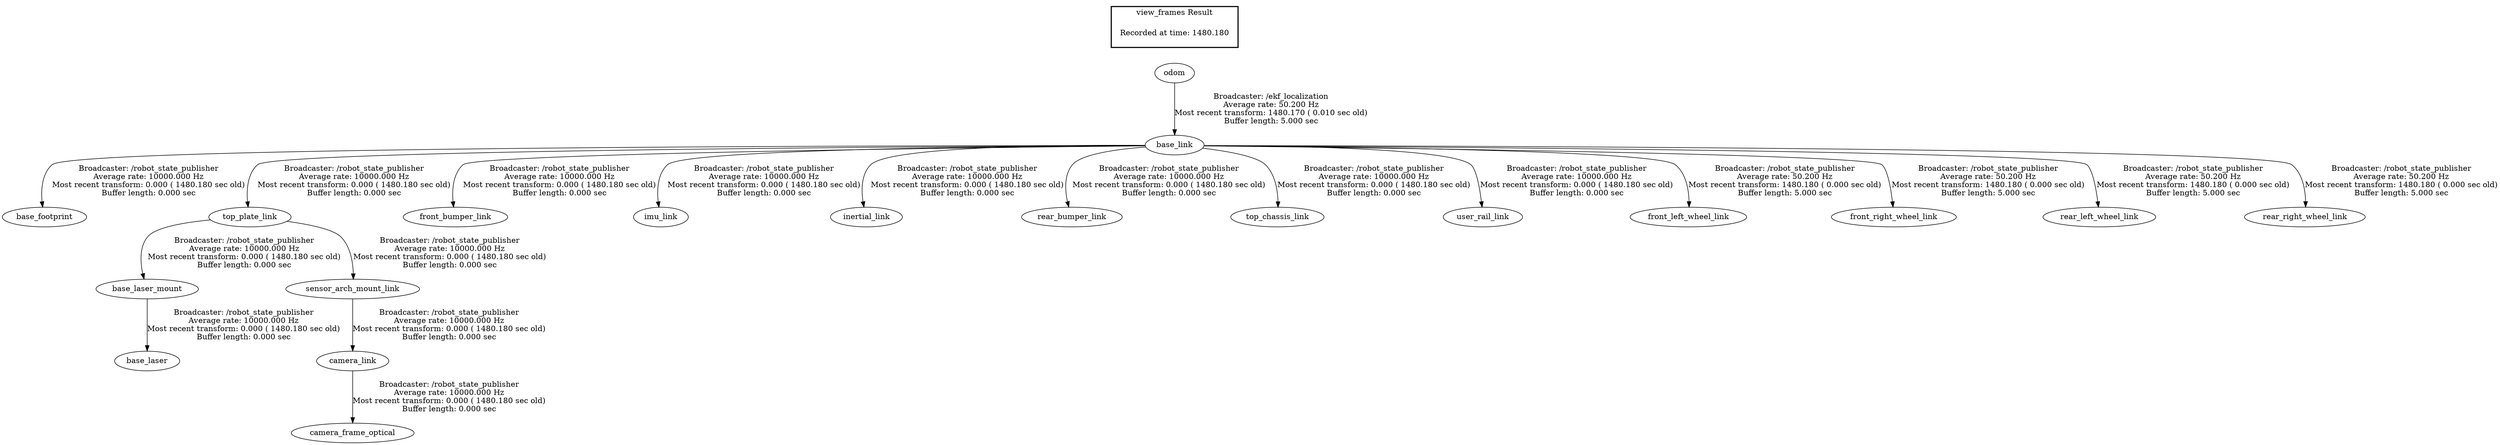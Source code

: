 digraph G {
"odom" -> "base_link"[label="Broadcaster: /ekf_localization\nAverage rate: 50.200 Hz\nMost recent transform: 1480.170 ( 0.010 sec old)\nBuffer length: 5.000 sec\n"];
"base_link" -> "base_footprint"[label="Broadcaster: /robot_state_publisher\nAverage rate: 10000.000 Hz\nMost recent transform: 0.000 ( 1480.180 sec old)\nBuffer length: 0.000 sec\n"];
"base_laser_mount" -> "base_laser"[label="Broadcaster: /robot_state_publisher\nAverage rate: 10000.000 Hz\nMost recent transform: 0.000 ( 1480.180 sec old)\nBuffer length: 0.000 sec\n"];
"top_plate_link" -> "base_laser_mount"[label="Broadcaster: /robot_state_publisher\nAverage rate: 10000.000 Hz\nMost recent transform: 0.000 ( 1480.180 sec old)\nBuffer length: 0.000 sec\n"];
"camera_link" -> "camera_frame_optical"[label="Broadcaster: /robot_state_publisher\nAverage rate: 10000.000 Hz\nMost recent transform: 0.000 ( 1480.180 sec old)\nBuffer length: 0.000 sec\n"];
"sensor_arch_mount_link" -> "camera_link"[label="Broadcaster: /robot_state_publisher\nAverage rate: 10000.000 Hz\nMost recent transform: 0.000 ( 1480.180 sec old)\nBuffer length: 0.000 sec\n"];
"base_link" -> "front_bumper_link"[label="Broadcaster: /robot_state_publisher\nAverage rate: 10000.000 Hz\nMost recent transform: 0.000 ( 1480.180 sec old)\nBuffer length: 0.000 sec\n"];
"base_link" -> "imu_link"[label="Broadcaster: /robot_state_publisher\nAverage rate: 10000.000 Hz\nMost recent transform: 0.000 ( 1480.180 sec old)\nBuffer length: 0.000 sec\n"];
"base_link" -> "inertial_link"[label="Broadcaster: /robot_state_publisher\nAverage rate: 10000.000 Hz\nMost recent transform: 0.000 ( 1480.180 sec old)\nBuffer length: 0.000 sec\n"];
"top_plate_link" -> "sensor_arch_mount_link"[label="Broadcaster: /robot_state_publisher\nAverage rate: 10000.000 Hz\nMost recent transform: 0.000 ( 1480.180 sec old)\nBuffer length: 0.000 sec\n"];
"base_link" -> "top_plate_link"[label="Broadcaster: /robot_state_publisher\nAverage rate: 10000.000 Hz\nMost recent transform: 0.000 ( 1480.180 sec old)\nBuffer length: 0.000 sec\n"];
"base_link" -> "rear_bumper_link"[label="Broadcaster: /robot_state_publisher\nAverage rate: 10000.000 Hz\nMost recent transform: 0.000 ( 1480.180 sec old)\nBuffer length: 0.000 sec\n"];
"base_link" -> "top_chassis_link"[label="Broadcaster: /robot_state_publisher\nAverage rate: 10000.000 Hz\nMost recent transform: 0.000 ( 1480.180 sec old)\nBuffer length: 0.000 sec\n"];
"base_link" -> "user_rail_link"[label="Broadcaster: /robot_state_publisher\nAverage rate: 10000.000 Hz\nMost recent transform: 0.000 ( 1480.180 sec old)\nBuffer length: 0.000 sec\n"];
"base_link" -> "front_left_wheel_link"[label="Broadcaster: /robot_state_publisher\nAverage rate: 50.200 Hz\nMost recent transform: 1480.180 ( 0.000 sec old)\nBuffer length: 5.000 sec\n"];
"base_link" -> "front_right_wheel_link"[label="Broadcaster: /robot_state_publisher\nAverage rate: 50.200 Hz\nMost recent transform: 1480.180 ( 0.000 sec old)\nBuffer length: 5.000 sec\n"];
"base_link" -> "rear_left_wheel_link"[label="Broadcaster: /robot_state_publisher\nAverage rate: 50.200 Hz\nMost recent transform: 1480.180 ( 0.000 sec old)\nBuffer length: 5.000 sec\n"];
"base_link" -> "rear_right_wheel_link"[label="Broadcaster: /robot_state_publisher\nAverage rate: 50.200 Hz\nMost recent transform: 1480.180 ( 0.000 sec old)\nBuffer length: 5.000 sec\n"];
edge [style=invis];
 subgraph cluster_legend { style=bold; color=black; label ="view_frames Result";
"Recorded at time: 1480.180"[ shape=plaintext ] ;
 }->"odom";
}